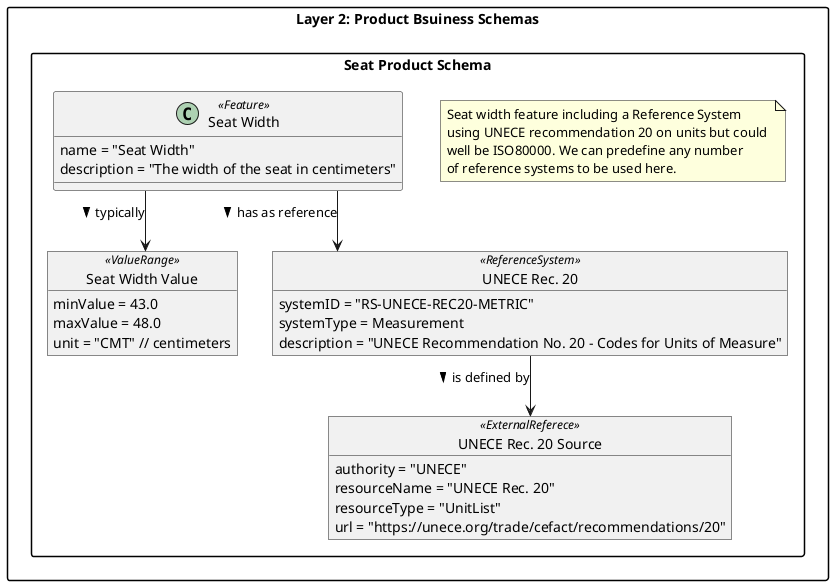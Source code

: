 @startuml seatwidthexample
' title Feature Instantiation: Seat Width with Reference System

skinparam classAttributeIconSize 0
skinparam linetype ortho
skinparam PackageStyle rectangle


package "Layer 2: Product Bsuiness Schemas" as PBS {

  package "Seat Product Schema" {
note as N1
Seat width feature including a Reference System
using UNECE recommendation 20 on units but could 
well be ISO80000. We can predefine any number 
of reference systems to be used here.
end note

' === Feature Instance ===
class  "Seat Width" as SeatWidth <<Feature>> {
  name = "Seat Width"
  description = "The width of the seat in centimeters"
}

object "Seat Width Value" as SeatWidthValue <<ValueRange>> {
  minValue = 43.0
  maxValue = 48.0
  unit = "CMT" // centimeters
}

object "UNECE Rec. 20" as UNECE <<ReferenceSystem>> {
  systemID = "RS-UNECE-REC20-METRIC"
  systemType = Measurement
  description = "UNECE Recommendation No. 20 - Codes for Units of Measure"
}

object "UNECE Rec. 20 Source" as UNECEref <<ExternalReferece>> {
  authority = "UNECE"
  resourceName = "UNECE Rec. 20"
  resourceType = "UnitList"
  url = "https://unece.org/trade/cefact/recommendations/20"
}

' === Relationships ===
SeatWidth --> SeatWidthValue : typically >
SeatWidth --> UNECE : has as reference > 
UNECE --> UNECEref : is defined by >
  }
}
@enduml

@startuml PriorityBoardingonlyviaWeb
' title Example 1: Priority Boarding only via Web
' skinparam classAttributeIconSize 0
skinparam linetype ortho
skinparam PackageStyle rectangle


package "Layer 2: Product Business Schemas" as PBS {

package "Priority Boarding only via Web" { 
object ProductRule {
  ruleID = "R001"
  name = "Priority boarding only via web"
  type = AvailabilityConstraint
  priority = 10
}

object CompoundCondition {
  operator = AND
}

object ProductCondition {
  productID = "PriorityBoarding"
  operator = SELECTED
}

object FeatureCondition {
  featureID = "Channel"
  value = "Web"
  operator = EQUALS
}

object RuleTarget {
  description = "Enable Priority Boarding only on Web"
  action = ENABLE
}

object RuleScope {
  scopeID = "S001"
  description = "Web channel only"
}

object ScopeDefinition {
  channels = ["Web"]
  markets = []
  customerSegments = []
}

ProductRule --> CompoundCondition
CompoundCondition --> ProductCondition
CompoundCondition --> FeatureCondition
ProductRule --> RuleTarget
ProductRule --> RuleScope
RuleScope --> ScopeDefinition
}
}

@enduml

@startuml WiFieqPremiumCabin

skinparam linetype ortho
skinparam PackageStyle rectangle


package "Layer 2: Product Business Schemas" as PBS {

package "WiFi requires Premium cabin" { 

}
}

@enduml
@startuml StudentsLounge

skinparam linetype ortho
skinparam PackageStyle rectangle


package "Layer 2: Product Business Schemas" as PBS {

package "Students cannot buy Lounge Access" { 

object ProductRule {
  ruleID = "R004"
  name = "Lounge Access forbidden for Student Segment"
  type = Exclusion
  priority = 40
}

object CompoundCondition {
  operator = AND
}

object ProductCondition {
  productID = "LoungeAccess"
  operator = SELECTED
}

object FeatureCondition {
  featureID = "CustomerSegment"
  value = "Student"
  operator = EQUALS
}

object RuleTarget {
  description = "Forbid Lounge Access for Student customers"
  action = FORBID
}

object RuleScope {
  scopeID = "S004"
  description = "Student customer segment"
}

object ScopeDefinition {
  channels = []
  markets = []
  customerSegments = ["Student"]
}

ProductRule --> CompoundCondition
CompoundCondition --> ProductCondition
CompoundCondition --> FeatureCondition
ProductRule --> RuleTarget
ProductRule --> RuleScope
RuleScope --> ScopeDefinition


}
}

@enduml
@startuml extraBag

skinparam linetype ortho
skinparam PackageStyle rectangle


package "Layer 2: Product Business Schemas" as PBS {

package "Extra baggage unavailable in US" { 
object ProductRule {
  ruleID = "R003"
  name = "Extra baggage unavailable in US"
  type = Exclusion
  priority = 30
}

object CompoundCondition {
  operator = AND
}

object ProductCondition {
  productID = "ExtraBaggage"
  operator = SELECTED
}

object FeatureCondition {
  featureID = "Market"
  value = "US"
  operator = EQUALS
}

object RuleTarget {
  description = "Forbid Extra Baggage in US"
  action = FORBID
}

object RuleScope {
  scopeID = "S003"
  description = "US Market only"
}

object ScopeDefinition {
  channels = []
  markets = ["US"]
  customerSegments = []
}

ProductRule --> CompoundCondition
CompoundCondition --> ProductCondition
CompoundCondition --> FeatureCondition
ProductRule --> RuleTarget
ProductRule --> RuleScope
RuleScope --> ScopeDefinition
}
}

@enduml
@startuml example5

skinparam linetype ortho
skinparam PackageStyle rectangle


package "Layer 2: Product Business Schemas" as PBS {

package "Example3" { 

}
}

@enduml

@startuml IndianMealBlackoutExample
'title Rule Instance: Indian meal blackout (EU→NA, Date1–Date2)
skinparam linetype ortho
skinparam PackageStyle rectangle

package "Layer 2: Product Business Schemas" as PBS {

package "Indian meal unavailable (EU→NA, Date1–Date2)" { 

skinparam classAttributeIconSize 0
hide empty members

' === Rule ===
object ProductRule_RIND {
  ruleID = "R-INDIAN-001"
  name = "Indian meal blackout on EU→NA transports"
  type = AvailabilityConstraint
  priority = 10
}

' === Logical grouping ===
object CompoundCondition_AND {
  operator = AND
  description = "Transport in EU→NA AND date in blackout window"
}

' === Conditions (context-aware) ===
object TaxonomyCondition_Market {
  taxonomyConceptID = "region:EU-NA"
  taxonomyScheme    = "apmwg:market_taxonomy_scheme"
  subjectRef        = "transport"
  selectionScope    = "ANY_SELECTED"
  description       = "At least one selected transport is tagged EU→NA"
}

object DateTimeCondition_Blackout {
  operator     = IN
  dateTime     = "Date1/Date2"  ' e.g., 2025-10-01/2025-12-31
  subjectRef   = "order"
  description  = "Travel/service date within blackout period"
}

' === Targets ===
object TaxonomyTarget_DisableIndian {
  conceptID   = "apmwg:66B0BOM6"  ' SKOS: Indian cuisine
  action      = DISABLE
  description = "Disable all products tagged as Indian cuisine"
}

' === Taxonomy references (for clarity) ===
object TaxonomyConcept_EU_NA {
  conceptID = "region:EU-NA"
  label     = "EU→NA Market"
}

object TaxonomyConcept_Indian {
  conceptID = "apmwg:66B0BOM6"
  label     = "Indian (Cuisine)"
}

' === Evaluation context ===
object RuleContext_CTX1 {
  contextID = "CTX-1"
  bindings  = "{ transport, order }"
}

' Optional: show bound entities at a glance (illustrative)
object Transport_CDGGFK {
  id      = "CDG-JFK"
  tagged  = ["region:EU-NA"]
}
object Order_9876 {
  id        = "ORD-9876"
  travelDate= "2025-11-15"
}

' === Wiring ===
ProductRule_RIND --> RuleContext_CTX1 : evaluated with

RuleContext_CTX1 --> Transport_CDGGFK : transport
RuleContext_CTX1 --> Order_9876       : order

ProductRule_RIND --> CompoundCondition_AND : triggers on
CompoundCondition_AND --> TaxonomyCondition_Market
CompoundCondition_AND --> DateTimeCondition_Blackout

TaxonomyCondition_Market --> TaxonomyConcept_EU_NA
TaxonomyTarget_DisableIndian --> TaxonomyConcept_Indian

ProductRule_RIND --> TaxonomyTarget_DisableIndian : enforces


}
}
@enduml

